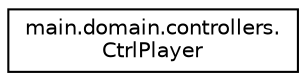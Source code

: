 digraph "Graphical Class Hierarchy"
{
 // INTERACTIVE_SVG=YES
 // LATEX_PDF_SIZE
  edge [fontname="Helvetica",fontsize="10",labelfontname="Helvetica",labelfontsize="10"];
  node [fontname="Helvetica",fontsize="10",shape=record];
  rankdir="LR";
  Node0 [label="main.domain.controllers.\lCtrlPlayer",height=0.2,width=0.4,color="black", fillcolor="white", style="filled",URL="$classmain_1_1domain_1_1controllers_1_1CtrlPlayer.html",tooltip=" "];
}
